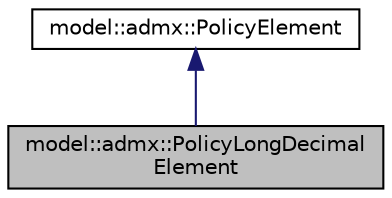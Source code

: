digraph "model::admx::PolicyLongDecimalElement"
{
 // LATEX_PDF_SIZE
  edge [fontname="Helvetica",fontsize="10",labelfontname="Helvetica",labelfontsize="10"];
  node [fontname="Helvetica",fontsize="10",shape=record];
  Node1 [label="model::admx::PolicyLongDecimal\lElement",height=0.2,width=0.4,color="black", fillcolor="grey75", style="filled", fontcolor="black",tooltip="A QWORD (64-bit unsigned integer) number/decimal element in a policy."];
  Node2 -> Node1 [dir="back",color="midnightblue",fontsize="10",style="solid",fontname="Helvetica"];
  Node2 [label="model::admx::PolicyElement",height=0.2,width=0.4,color="black", fillcolor="white", style="filled",URL="$classmodel_1_1admx_1_1_policy_element.html",tooltip="The PolicyElement class represents the types of optional parameters defined in a policy setting."];
}
